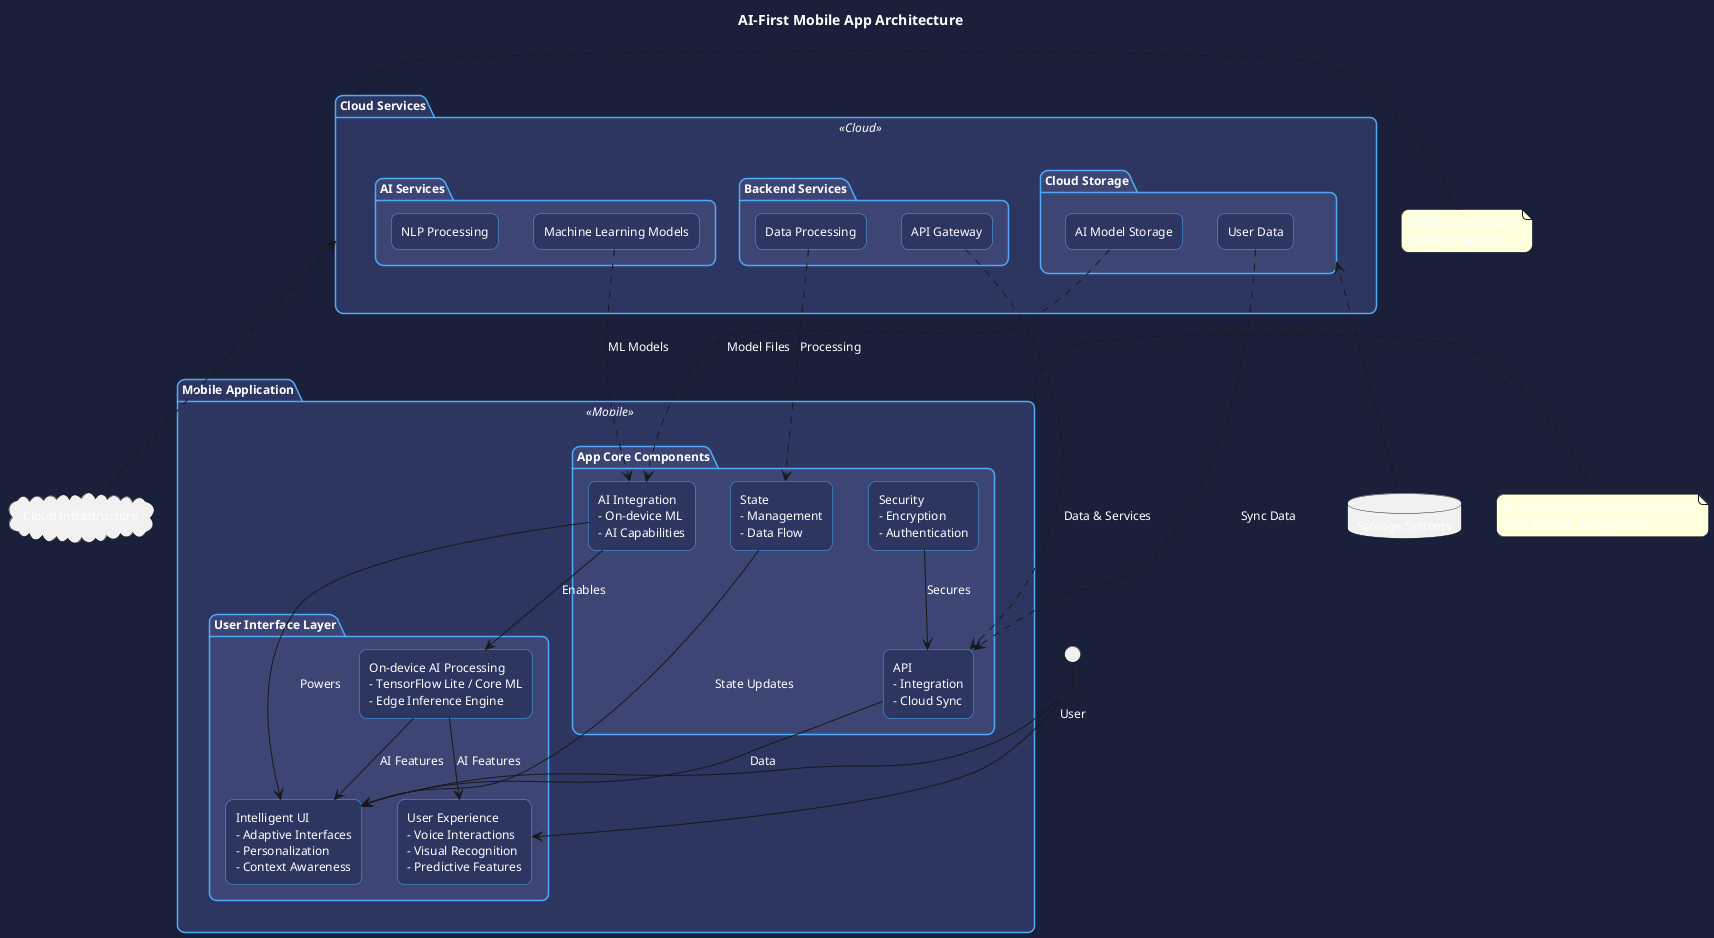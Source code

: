 @startuml AI_Mobile_Architecture_Main
!define RECTANGLE class

skinparam backgroundColor #1a1f3a
skinparam defaultFontColor white
skinparam defaultFontSize 12
skinparam roundcorner 15
skinparam shadowing false

skinparam rectangle {
    BackgroundColor #2d3561
    BorderColor #4dabf7
    FontColor white
}

skinparam package {
    BackgroundColor #252b4a
    BorderColor #4dabf7
    FontColor white
}

title AI-First Mobile App Architecture

package "Cloud Services" <<Cloud>> #2d3561 {
    package "AI Services" #3d4574 {
        rectangle "Machine Learning Models" as MLModels
        rectangle "NLP Processing" as NLP
    }
    
    package "Backend Services" #3d4574 {
        rectangle "API Gateway" as APIGateway
        rectangle "Data Processing" as DataProc
    }
    
    package "Cloud Storage" #3d4574 {
        rectangle "User Data" as UserData
        rectangle "AI Model Storage" as ModelStorage
    }
}

package "Mobile Application" <<Mobile>> #2d3561 {
    package "App Core Components" #3d4574 {
        rectangle "AI Integration\n- On-device ML\n- AI Capabilities" as AIIntegration
        rectangle "State\n- Management\n- Data Flow" as State
        rectangle "API\n- Integration\n- Cloud Sync" as API
        rectangle "Security\n- Encryption\n- Authentication" as Security
    }
    
    package "User Interface Layer" #3d4574 {
        rectangle "Intelligent UI\n- Adaptive Interfaces\n- Personalization\n- Context Awareness" as IntelligentUI
        rectangle "User Experience\n- Voice Interactions\n- Visual Recognition\n- Predictive Features" as UX
        rectangle "On-device AI Processing\n- TensorFlow Lite / Core ML\n- Edge Inference Engine" as OnDeviceAI
    }
}

actor "User" as User
cloud "Cloud Infrastructure" as CloudInfra
database "Storage Systems" as Storage

User --> IntelligentUI
User --> UX

MLModels ..> AIIntegration : ML Models
APIGateway ..> API : Data & Services
DataProc ..> State : Processing
UserData ..> API : Sync Data
ModelStorage ..> AIIntegration : Model Files

AIIntegration --> IntelligentUI : Powers
AIIntegration --> OnDeviceAI : Enables
State --> IntelligentUI : State Updates
API --> IntelligentUI : Data
Security --> API : Secures

OnDeviceAI --> IntelligentUI : AI Features
OnDeviceAI --> UX : AI Features

CloudInfra .up.> "Cloud Services"
Storage .up.> "Cloud Storage"

note right of "Cloud Services"
  Cloud-based AI and
  Backend Services
end note

note left of "Mobile Application"
  Modernizing mobile development
  with artificial intelligence
end note

@enduml